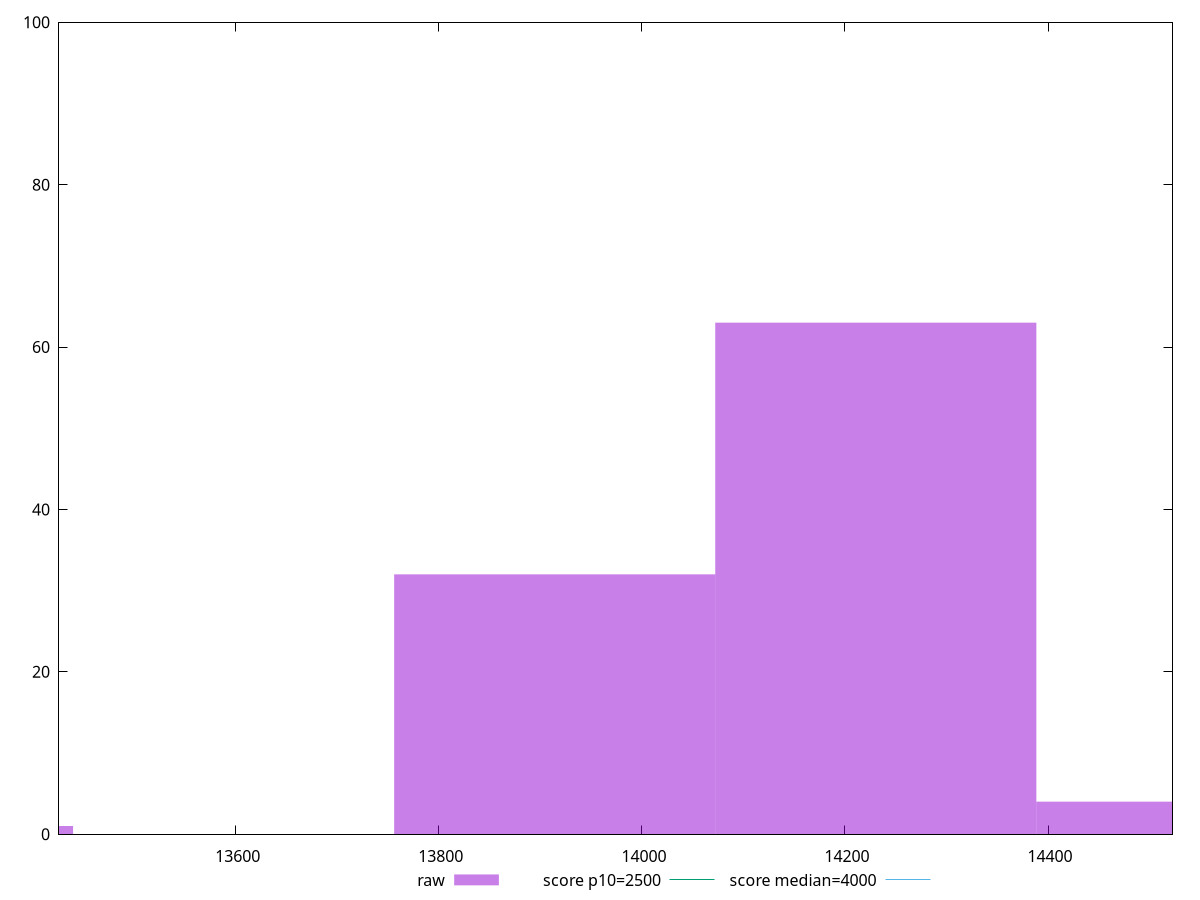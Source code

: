 reset

$raw <<EOF
14230.36457051976 63
13281.673599151776 1
13914.134246730431 32
14546.594894309088 4
EOF

set key outside below
set boxwidth 316.230323789328
set xrange [13425.940000000002:14522.558000000005]
set yrange [0:100]
set trange [0:100]
set style fill transparent solid 0.5 noborder

set parametric
set terminal svg size 640, 490 enhanced background rgb 'white'
set output "report_00019_2021-02-10T18-14-37.922Z//largest-contentful-paint/samples/pages+cached/raw/histogram.svg"

plot $raw title "raw" with boxes, \
     2500,t title "score p10=2500", \
     4000,t title "score median=4000"

reset

